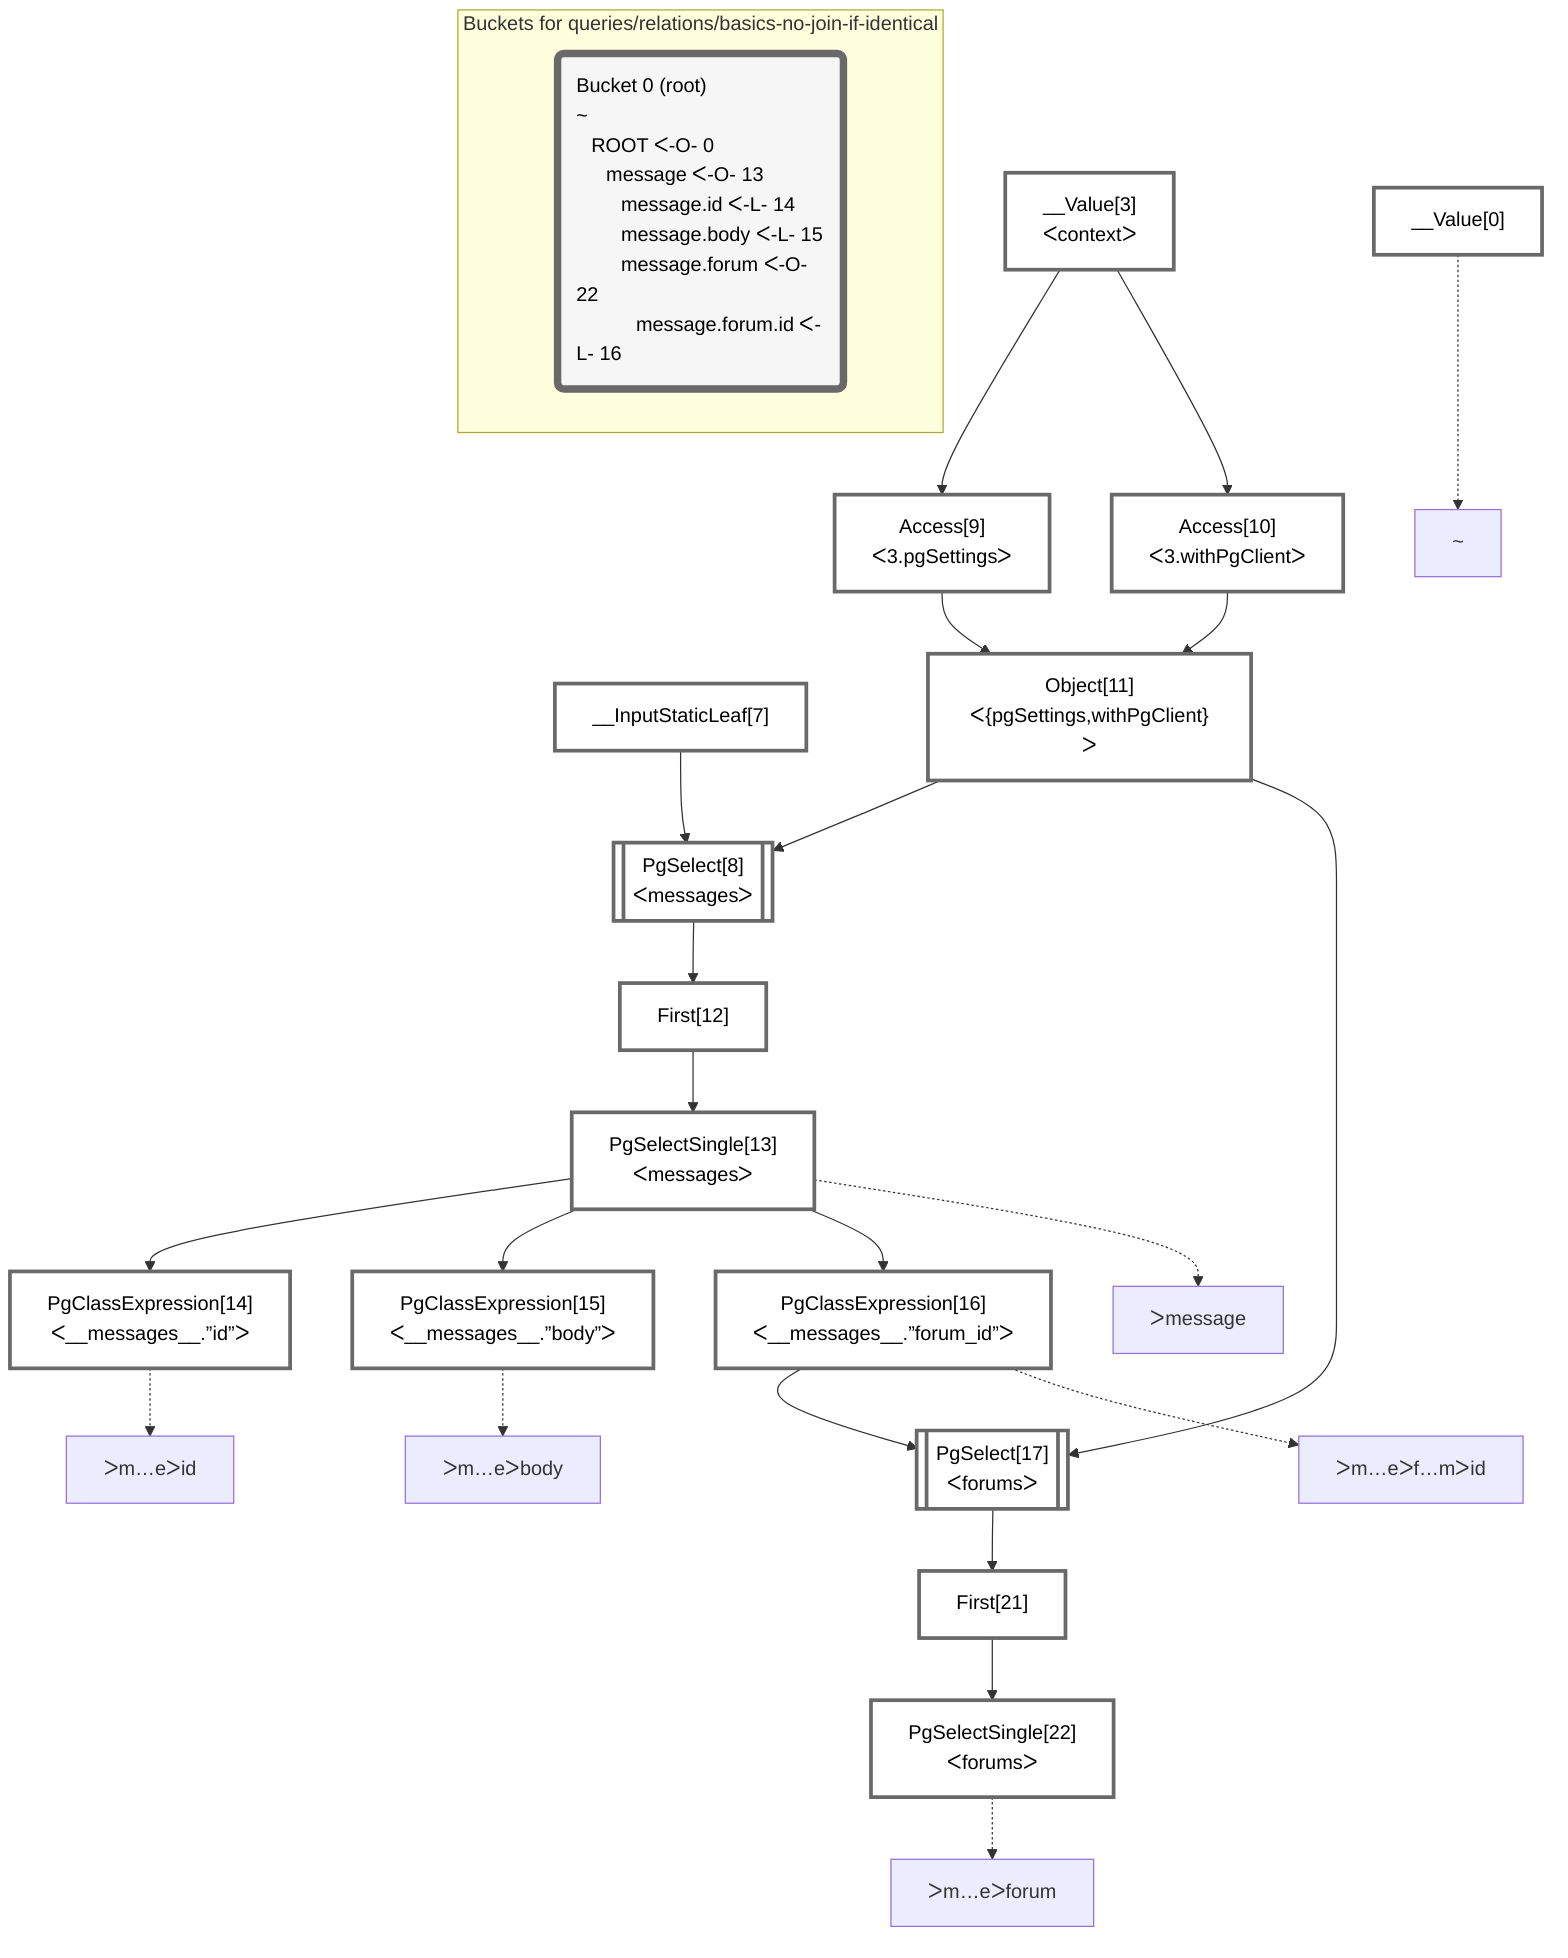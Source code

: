 graph TD
    classDef path fill:#eee,stroke:#000,color:#000
    classDef plan fill:#fff,stroke-width:3px,color:#000
    classDef itemplan fill:#fff,stroke-width:6px,color:#000
    classDef sideeffectplan fill:#f00,stroke-width:6px,color:#000
    classDef bucket fill:#f6f6f6,color:#000,stroke-width:6px,text-align:left


    %% define plans
    __Value0["__Value[0]"]:::plan
    __Value3["__Value[3]<br />ᐸcontextᐳ"]:::plan
    __InputStaticLeaf7["__InputStaticLeaf[7]"]:::plan
    Access9["Access[9]<br />ᐸ3.pgSettingsᐳ"]:::plan
    Access10["Access[10]<br />ᐸ3.withPgClientᐳ"]:::plan
    Object11["Object[11]<br />ᐸ{pgSettings,withPgClient}ᐳ"]:::plan
    PgSelect8[["PgSelect[8]<br />ᐸmessagesᐳ"]]:::plan
    First12["First[12]"]:::plan
    PgSelectSingle13["PgSelectSingle[13]<br />ᐸmessagesᐳ"]:::plan
    PgClassExpression14["PgClassExpression[14]<br />ᐸ__messages__.”id”ᐳ"]:::plan
    PgClassExpression15["PgClassExpression[15]<br />ᐸ__messages__.”body”ᐳ"]:::plan
    PgClassExpression16["PgClassExpression[16]<br />ᐸ__messages__.”forum_id”ᐳ"]:::plan
    PgSelect17[["PgSelect[17]<br />ᐸforumsᐳ"]]:::plan
    First21["First[21]"]:::plan
    PgSelectSingle22["PgSelectSingle[22]<br />ᐸforumsᐳ"]:::plan

    %% plan dependencies
    __Value3 --> Access9
    __Value3 --> Access10
    Access9 & Access10 --> Object11
    Object11 & __InputStaticLeaf7 --> PgSelect8
    PgSelect8 --> First12
    First12 --> PgSelectSingle13
    PgSelectSingle13 --> PgClassExpression14
    PgSelectSingle13 --> PgClassExpression15
    PgSelectSingle13 --> PgClassExpression16
    Object11 & PgClassExpression16 --> PgSelect17
    PgSelect17 --> First21
    First21 --> PgSelectSingle22

    %% plan-to-path relationships
    P0["~"]
    __Value0 -.-> P0
    P13["ᐳmessage"]
    PgSelectSingle13 -.-> P13
    P14["ᐳm…eᐳid"]
    PgClassExpression14 -.-> P14
    P15["ᐳm…eᐳbody"]
    PgClassExpression15 -.-> P15
    P16["ᐳm…eᐳf…mᐳid"]
    PgClassExpression16 -.-> P16
    P22["ᐳm…eᐳforum"]
    PgSelectSingle22 -.-> P22

    subgraph "Buckets for queries/relations/basics-no-join-if-identical"
    Bucket0("Bucket 0 (root)<br />~<br />⠀ROOT ᐸ-O- 0<br />⠀⠀message ᐸ-O- 13<br />⠀⠀⠀message.id ᐸ-L- 14<br />⠀⠀⠀message.body ᐸ-L- 15<br />⠀⠀⠀message.forum ᐸ-O- 22<br />⠀⠀⠀⠀message.forum.id ᐸ-L- 16"):::bucket
    classDef bucket0 stroke:#696969
    class Bucket0,__Value0,__Value3,__InputStaticLeaf7,PgSelect8,Access9,Access10,Object11,First12,PgSelectSingle13,PgClassExpression14,PgClassExpression15,PgClassExpression16,PgSelect17,First21,PgSelectSingle22 bucket0
    end